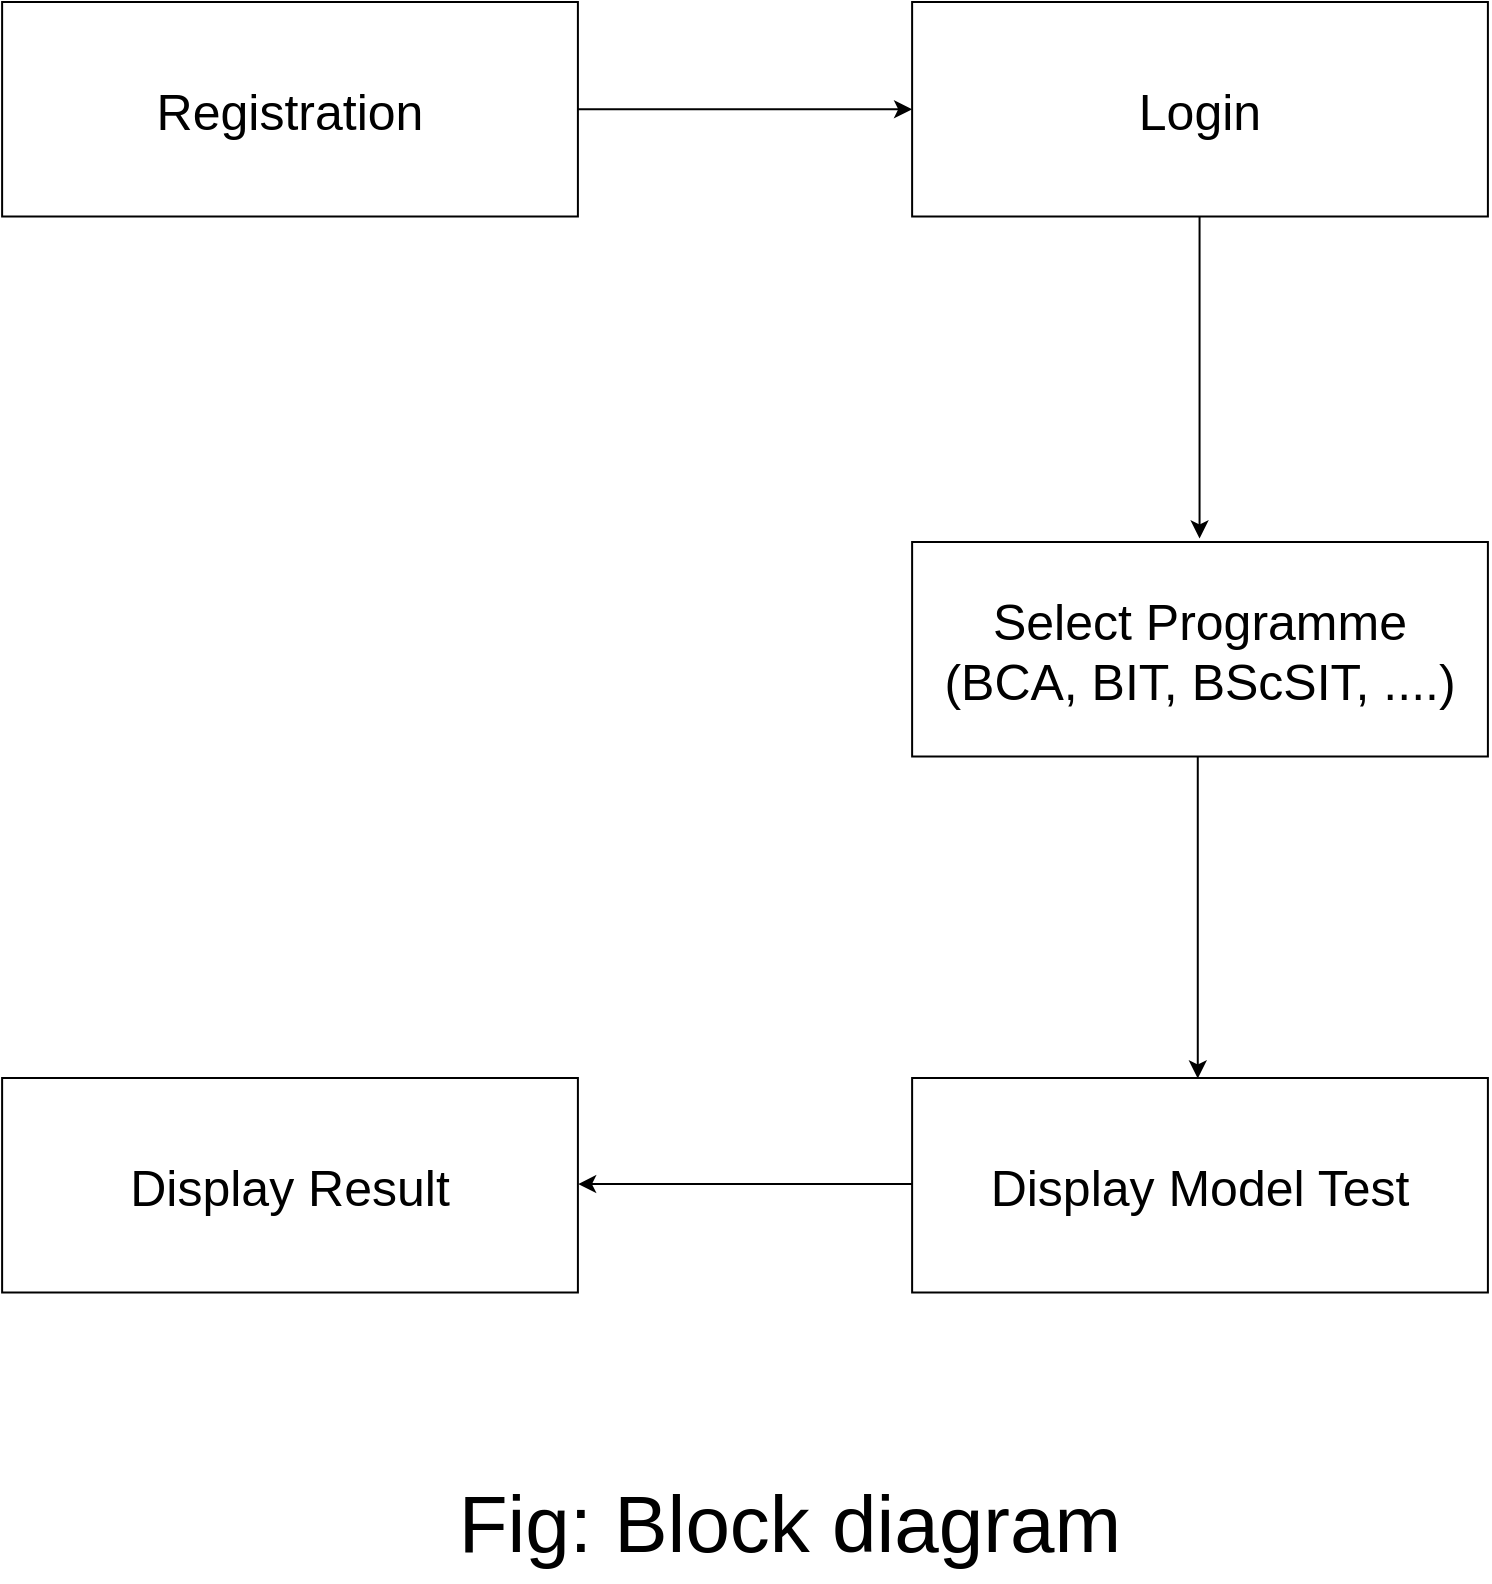 <mxfile version="21.2.1" type="device">
  <diagram name="Page-1" id="0ZAAvePo641wTVUp8ie1">
    <mxGraphModel dx="1760" dy="1048" grid="1" gridSize="10" guides="1" tooltips="1" connect="1" arrows="1" fold="1" page="0" pageScale="1" pageWidth="850" pageHeight="1100" math="0" shadow="0">
      <root>
        <mxCell id="0" />
        <mxCell id="1" parent="0" />
        <mxCell id="UCYtc1T_xTY6HcscfHiV-14" value="&lt;font style=&quot;font-size: 25px;&quot;&gt;Select Programme&lt;br&gt;(BCA, BIT, BScSIT, ....)&lt;br&gt;&lt;/font&gt;" style="whiteSpace=wrap;html=1;" parent="1" vertex="1">
          <mxGeometry x="526.06" y="370" width="287.89" height="107.25" as="geometry" />
        </mxCell>
        <mxCell id="UCYtc1T_xTY6HcscfHiV-16" value="&lt;font style=&quot;&quot;&gt;&lt;font style=&quot;font-size: 25px;&quot;&gt;Login&lt;/font&gt;&lt;br&gt;&lt;/font&gt;" style="whiteSpace=wrap;html=1;" parent="1" vertex="1">
          <mxGeometry x="526.06" y="100" width="287.89" height="107.25" as="geometry" />
        </mxCell>
        <mxCell id="UCYtc1T_xTY6HcscfHiV-17" value="&lt;font style=&quot;&quot;&gt;&lt;font style=&quot;font-size: 25px;&quot;&gt;Registration&lt;/font&gt;&lt;br&gt;&lt;/font&gt;" style="whiteSpace=wrap;html=1;" parent="1" vertex="1">
          <mxGeometry x="71.06" y="100" width="287.89" height="107.25" as="geometry" />
        </mxCell>
        <mxCell id="UCYtc1T_xTY6HcscfHiV-21" value="&lt;font style=&quot;&quot;&gt;&lt;font style=&quot;font-size: 25px;&quot;&gt;Display Model Test&lt;/font&gt;&lt;br&gt;&lt;/font&gt;" style="whiteSpace=wrap;html=1;" parent="1" vertex="1">
          <mxGeometry x="526.06" y="638" width="287.89" height="107.25" as="geometry" />
        </mxCell>
        <mxCell id="UCYtc1T_xTY6HcscfHiV-23" value="&lt;font style=&quot;&quot;&gt;&lt;font style=&quot;font-size: 25px;&quot;&gt;Display Result&lt;/font&gt;&lt;br&gt;&lt;/font&gt;" style="whiteSpace=wrap;html=1;" parent="1" vertex="1">
          <mxGeometry x="71.06" y="638" width="287.89" height="107.25" as="geometry" />
        </mxCell>
        <mxCell id="eovZLGfRduxx3d2DYCm3-4" value="&lt;font style=&quot;font-size: 40px;&quot;&gt;Fig: Block diagram&amp;nbsp;&lt;/font&gt;" style="text;html=1;align=center;verticalAlign=middle;resizable=0;points=[];autosize=1;strokeColor=none;fillColor=none;" parent="1" vertex="1">
          <mxGeometry x="290" y="830" width="360" height="60" as="geometry" />
        </mxCell>
        <mxCell id="zXpIwZwMJ8DW2PfeJFw_-2" value="" style="endArrow=classic;html=1;rounded=0;exitX=0.5;exitY=1;exitDx=0;exitDy=0;entryX=0.5;entryY=0;entryDx=0;entryDy=0;" parent="1" edge="1">
          <mxGeometry width="50" height="50" relative="1" as="geometry">
            <mxPoint x="669.78" y="207.25" as="sourcePoint" />
            <mxPoint x="669.78" y="368.25" as="targetPoint" />
          </mxGeometry>
        </mxCell>
        <mxCell id="B2xWMcTafnaXTphtFiDE-1" value="" style="endArrow=classic;html=1;rounded=0;exitX=1;exitY=0.5;exitDx=0;exitDy=0;entryX=0;entryY=0.5;entryDx=0;entryDy=0;" edge="1" parent="1" source="UCYtc1T_xTY6HcscfHiV-17" target="UCYtc1T_xTY6HcscfHiV-16">
          <mxGeometry width="50" height="50" relative="1" as="geometry">
            <mxPoint x="359" y="153.44" as="sourcePoint" />
            <mxPoint x="530" y="153.44" as="targetPoint" />
          </mxGeometry>
        </mxCell>
        <mxCell id="B2xWMcTafnaXTphtFiDE-2" value="" style="endArrow=classic;html=1;rounded=0;exitX=0.5;exitY=1;exitDx=0;exitDy=0;entryX=0.5;entryY=0;entryDx=0;entryDy=0;" edge="1" parent="1">
          <mxGeometry width="50" height="50" relative="1" as="geometry">
            <mxPoint x="668.89" y="477.25" as="sourcePoint" />
            <mxPoint x="668.89" y="638.25" as="targetPoint" />
          </mxGeometry>
        </mxCell>
        <mxCell id="B2xWMcTafnaXTphtFiDE-3" value="" style="endArrow=classic;html=1;rounded=0;exitX=1;exitY=0.5;exitDx=0;exitDy=0;entryX=0;entryY=0.5;entryDx=0;entryDy=0;" edge="1" parent="1">
          <mxGeometry width="50" height="50" relative="1" as="geometry">
            <mxPoint x="526.06" y="691.04" as="sourcePoint" />
            <mxPoint x="359.06" y="691.04" as="targetPoint" />
          </mxGeometry>
        </mxCell>
      </root>
    </mxGraphModel>
  </diagram>
</mxfile>
